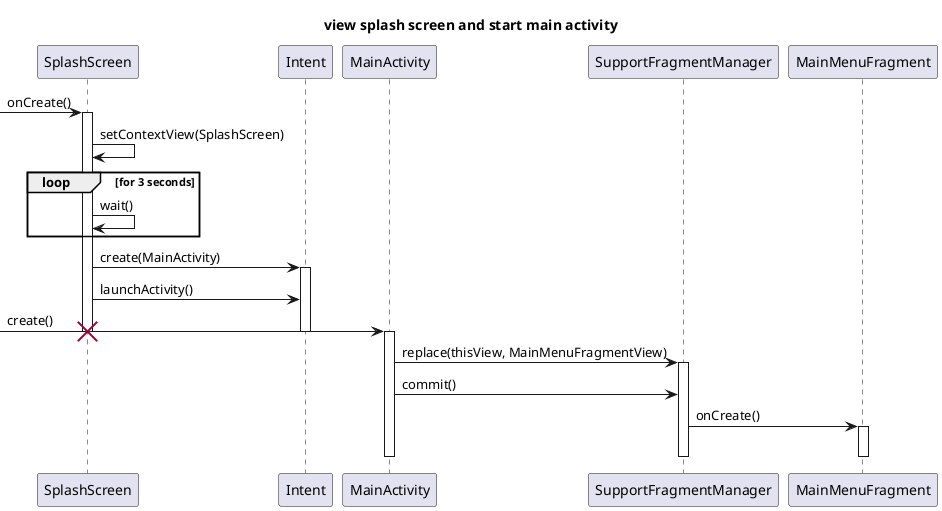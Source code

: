 @startuml
title:   view splash screen and start main activity
[-> SplashScreen: onCreate()
activate SplashScreen
SplashScreen -> SplashScreen :setContextView(SplashScreen)
loop for 3 seconds
SplashScreen -> SplashScreen : wait()
end

SplashScreen -> Intent : create(MainActivity)
activate Intent
SplashScreen -> Intent : launchActivity()
[-> MainActivity : create()
deactivate Intent
activate MainActivity
deactivate SplashScreen
destroy SplashScreen
MainActivity -> SupportFragmentManager: replace(thisView, MainMenuFragmentView)
activate SupportFragmentManager
MainActivity -> SupportFragmentManager: commit()
SupportFragmentManager -> MainMenuFragment: onCreate()
activate MainMenuFragment
deactivate SupportFragmentManager
deactivate MainActivity
deactivate MainMenuFragment
@enduml